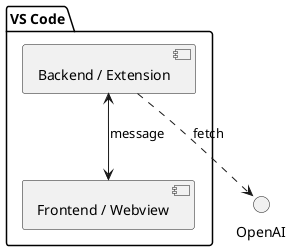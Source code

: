 @startuml
'https://plantuml.com/component-diagram

package "VS Code" {
  [Backend / Extension] <--> [Frontend / Webview] : message
}

[Backend / Extension] ..> OpenAI : fetch

@enduml
